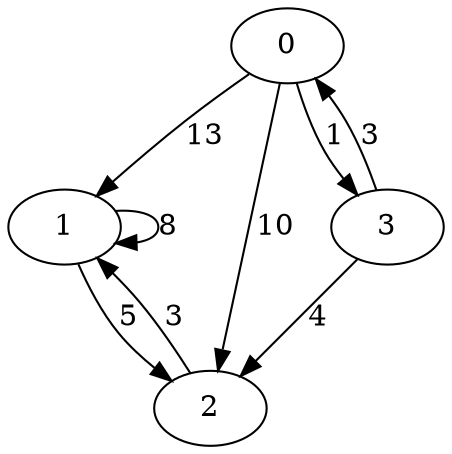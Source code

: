 digraph MY_LAB_07 {
0 -> 1 [label="13"];
0 -> 2 [label="10"];
0 -> 3 [label="1"];
1 -> 1 [label="8"];
1 -> 2 [label="5"];
2 -> 1 [label="3"];
3 -> 0 [label="3"];
3 -> 2 [label="4"];
}

